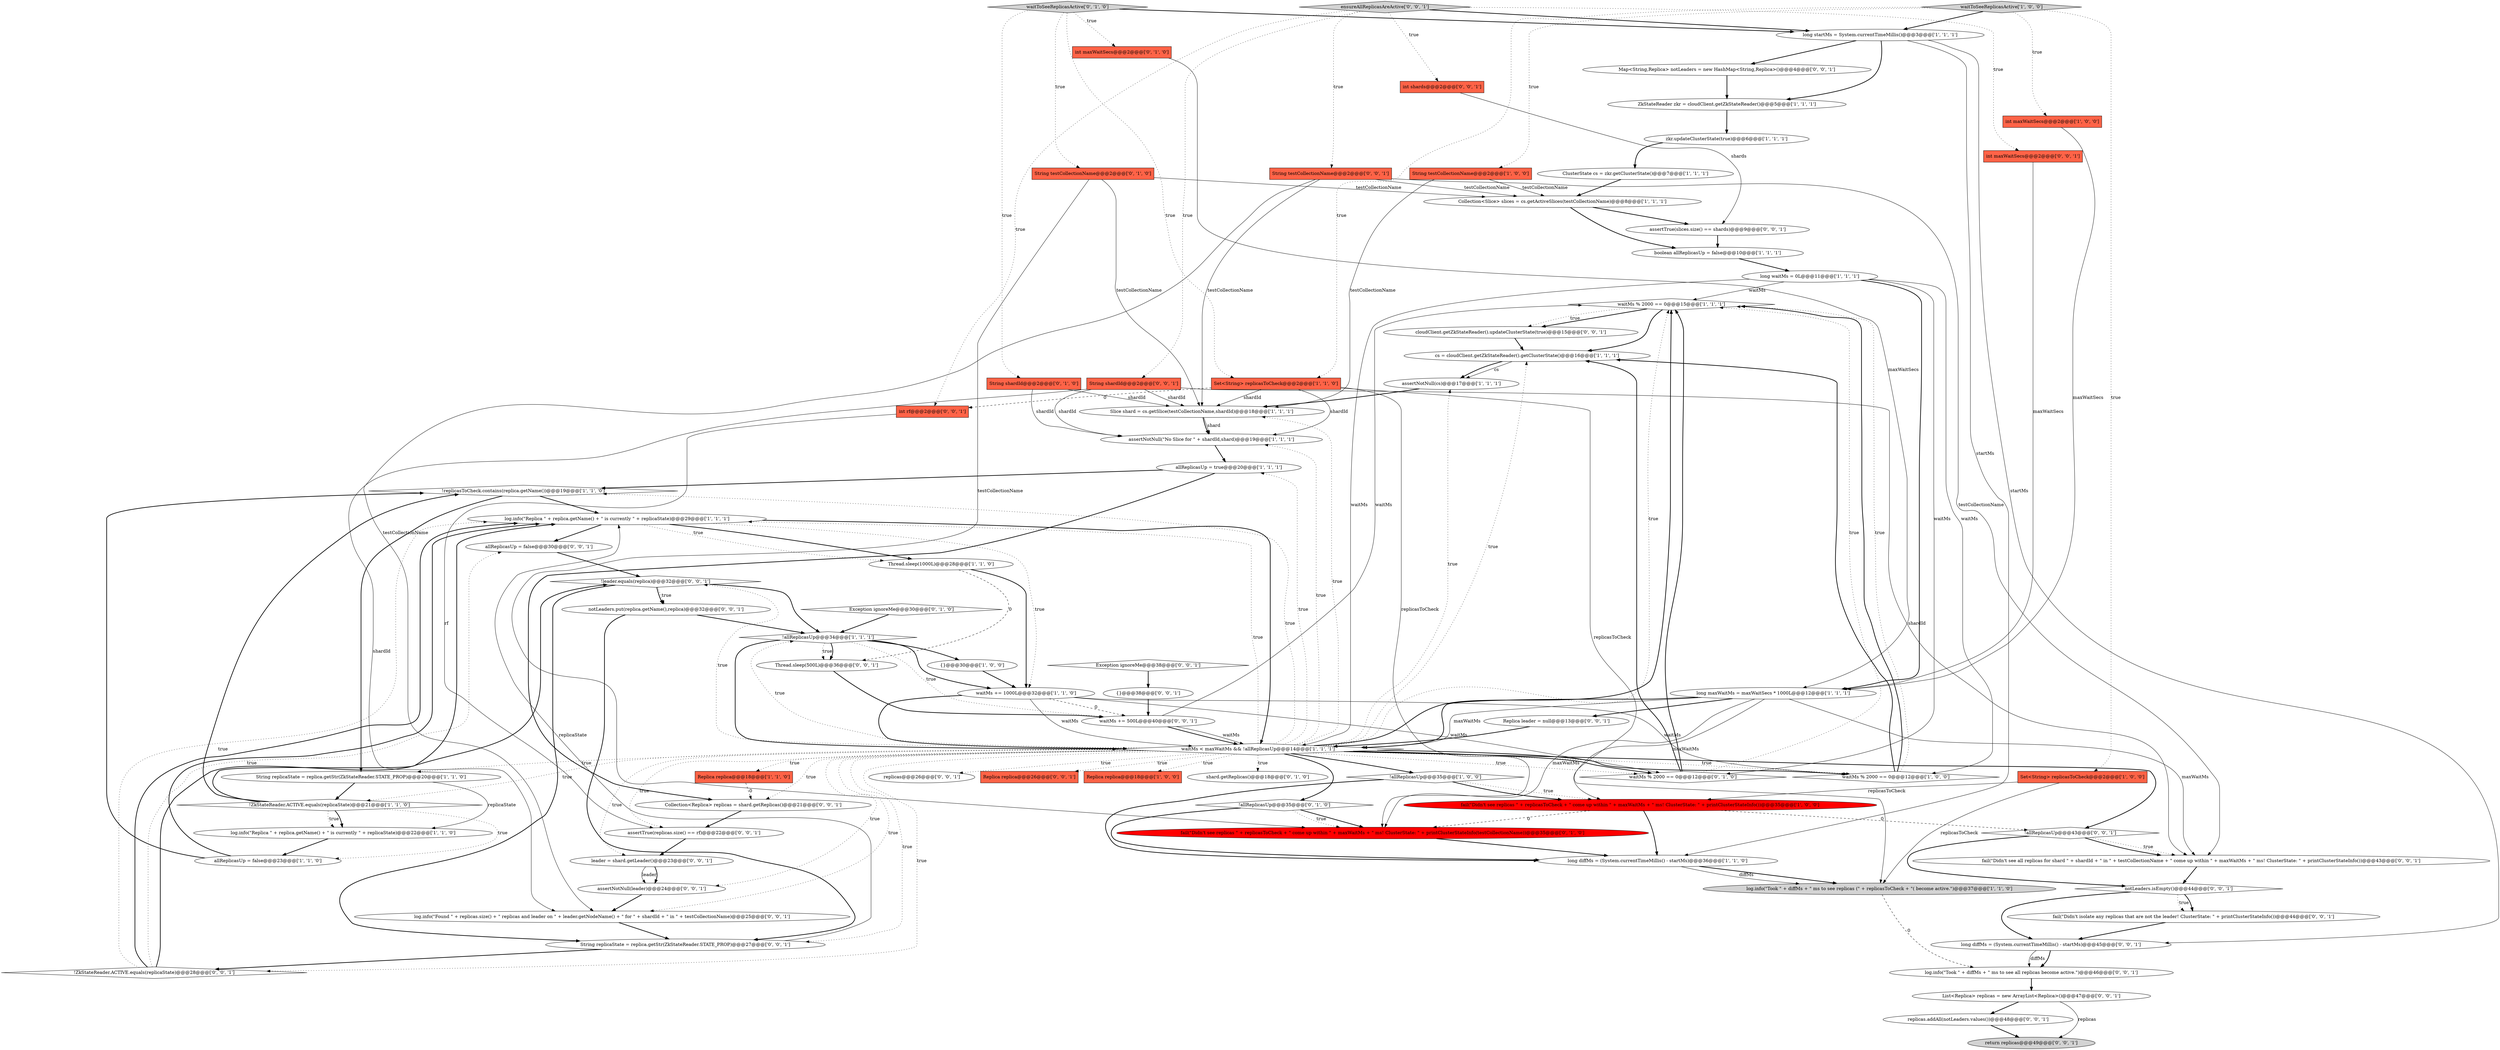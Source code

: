 digraph {
16 [style = filled, label = "waitMs % 2000 == 0@@@15@@@['1', '1', '1']", fillcolor = white, shape = diamond image = "AAA0AAABBB1BBB"];
72 [style = filled, label = "Exception ignoreMe@@@38@@@['0', '0', '1']", fillcolor = white, shape = diamond image = "AAA0AAABBB3BBB"];
26 [style = filled, label = "Replica replica@@@18@@@['1', '1', '0']", fillcolor = tomato, shape = box image = "AAA0AAABBB1BBB"];
32 [style = filled, label = "!ZkStateReader.ACTIVE.equals(replicaState)@@@21@@@['1', '1', '0']", fillcolor = white, shape = diamond image = "AAA0AAABBB1BBB"];
57 [style = filled, label = "long diffMs = (System.currentTimeMillis() - startMs)@@@45@@@['0', '0', '1']", fillcolor = white, shape = ellipse image = "AAA0AAABBB3BBB"];
77 [style = filled, label = "Thread.sleep(500L)@@@36@@@['0', '0', '1']", fillcolor = white, shape = ellipse image = "AAA0AAABBB3BBB"];
17 [style = filled, label = "assertNotNull(cs)@@@17@@@['1', '1', '1']", fillcolor = white, shape = ellipse image = "AAA0AAABBB1BBB"];
0 [style = filled, label = "zkr.updateClusterState(true)@@@6@@@['1', '1', '1']", fillcolor = white, shape = ellipse image = "AAA0AAABBB1BBB"];
44 [style = filled, label = "int maxWaitSecs@@@2@@@['0', '1', '0']", fillcolor = tomato, shape = box image = "AAA0AAABBB2BBB"];
71 [style = filled, label = "allReplicasUp = false@@@30@@@['0', '0', '1']", fillcolor = white, shape = ellipse image = "AAA0AAABBB3BBB"];
11 [style = filled, label = "boolean allReplicasUp = false@@@10@@@['1', '1', '1']", fillcolor = white, shape = ellipse image = "AAA0AAABBB1BBB"];
76 [style = filled, label = "replicas@@@26@@@['0', '0', '1']", fillcolor = white, shape = ellipse image = "AAA0AAABBB3BBB"];
69 [style = filled, label = "replicas.addAll(notLeaders.values())@@@48@@@['0', '0', '1']", fillcolor = white, shape = ellipse image = "AAA0AAABBB3BBB"];
10 [style = filled, label = "waitMs += 1000L@@@32@@@['1', '1', '0']", fillcolor = white, shape = ellipse image = "AAA0AAABBB1BBB"];
7 [style = filled, label = "log.info(\"Took \" + diffMs + \" ms to see replicas (\" + replicasToCheck + \"( become active.\")@@@37@@@['1', '1', '0']", fillcolor = lightgray, shape = ellipse image = "AAA0AAABBB1BBB"];
54 [style = filled, label = "cloudClient.getZkStateReader().updateClusterState(true)@@@15@@@['0', '0', '1']", fillcolor = white, shape = ellipse image = "AAA0AAABBB3BBB"];
68 [style = filled, label = "fail(\"Didn't isolate any replicas that are not the leader! ClusterState: \" + printClusterStateInfo())@@@44@@@['0', '0', '1']", fillcolor = white, shape = ellipse image = "AAA0AAABBB3BBB"];
62 [style = filled, label = "Map<String,Replica> notLeaders = new HashMap<String,Replica>()@@@4@@@['0', '0', '1']", fillcolor = white, shape = ellipse image = "AAA0AAABBB3BBB"];
8 [style = filled, label = "waitToSeeReplicasActive['1', '0', '0']", fillcolor = lightgray, shape = diamond image = "AAA0AAABBB1BBB"];
74 [style = filled, label = "!allReplicasUp@@@43@@@['0', '0', '1']", fillcolor = white, shape = diamond image = "AAA0AAABBB3BBB"];
78 [style = filled, label = "return replicas@@@49@@@['0', '0', '1']", fillcolor = lightgray, shape = ellipse image = "AAA0AAABBB3BBB"];
13 [style = filled, label = "waitMs % 2000 == 0@@@12@@@['1', '0', '0']", fillcolor = white, shape = diamond image = "AAA0AAABBB1BBB"];
5 [style = filled, label = "!replicasToCheck.contains(replica.getName())@@@19@@@['1', '1', '0']", fillcolor = white, shape = diamond image = "AAA0AAABBB1BBB"];
47 [style = filled, label = "String replicaState = replica.getStr(ZkStateReader.STATE_PROP)@@@27@@@['0', '0', '1']", fillcolor = white, shape = ellipse image = "AAA0AAABBB3BBB"];
51 [style = filled, label = "int shards@@@2@@@['0', '0', '1']", fillcolor = tomato, shape = box image = "AAA0AAABBB3BBB"];
73 [style = filled, label = "notLeaders.isEmpty()@@@44@@@['0', '0', '1']", fillcolor = white, shape = diamond image = "AAA0AAABBB3BBB"];
24 [style = filled, label = "long diffMs = (System.currentTimeMillis() - startMs)@@@36@@@['1', '1', '0']", fillcolor = white, shape = ellipse image = "AAA0AAABBB1BBB"];
6 [style = filled, label = "log.info(\"Replica \" + replica.getName() + \" is currently \" + replicaState)@@@29@@@['1', '1', '1']", fillcolor = white, shape = ellipse image = "AAA0AAABBB1BBB"];
39 [style = filled, label = "String testCollectionName@@@2@@@['0', '1', '0']", fillcolor = tomato, shape = box image = "AAA0AAABBB2BBB"];
23 [style = filled, label = "Thread.sleep(1000L)@@@28@@@['1', '1', '0']", fillcolor = white, shape = ellipse image = "AAA0AAABBB1BBB"];
25 [style = filled, label = "Set<String> replicasToCheck@@@2@@@['1', '1', '0']", fillcolor = tomato, shape = box image = "AAA0AAABBB1BBB"];
1 [style = filled, label = "assertNotNull(\"No Slice for \" + shardId,shard)@@@19@@@['1', '1', '1']", fillcolor = white, shape = ellipse image = "AAA0AAABBB1BBB"];
48 [style = filled, label = "!leader.equals(replica)@@@32@@@['0', '0', '1']", fillcolor = white, shape = diamond image = "AAA0AAABBB3BBB"];
21 [style = filled, label = "String replicaState = replica.getStr(ZkStateReader.STATE_PROP)@@@20@@@['1', '1', '0']", fillcolor = white, shape = ellipse image = "AAA0AAABBB1BBB"];
56 [style = filled, label = "String shardId@@@2@@@['0', '0', '1']", fillcolor = tomato, shape = box image = "AAA0AAABBB3BBB"];
58 [style = filled, label = "ensureAllReplicasAreActive['0', '0', '1']", fillcolor = lightgray, shape = diamond image = "AAA0AAABBB3BBB"];
60 [style = filled, label = "waitMs += 500L@@@40@@@['0', '0', '1']", fillcolor = white, shape = ellipse image = "AAA0AAABBB3BBB"];
29 [style = filled, label = "fail(\"Didn't see replicas \" + replicasToCheck + \" come up within \" + maxWaitMs + \" ms! ClusterState: \" + printClusterStateInfo())@@@35@@@['1', '0', '0']", fillcolor = red, shape = ellipse image = "AAA1AAABBB1BBB"];
30 [style = filled, label = "log.info(\"Replica \" + replica.getName() + \" is currently \" + replicaState)@@@22@@@['1', '1', '0']", fillcolor = white, shape = ellipse image = "AAA0AAABBB1BBB"];
27 [style = filled, label = "ZkStateReader zkr = cloudClient.getZkStateReader()@@@5@@@['1', '1', '1']", fillcolor = white, shape = ellipse image = "AAA0AAABBB1BBB"];
49 [style = filled, label = "!ZkStateReader.ACTIVE.equals(replicaState)@@@28@@@['0', '0', '1']", fillcolor = white, shape = diamond image = "AAA0AAABBB3BBB"];
52 [style = filled, label = "notLeaders.put(replica.getName(),replica)@@@32@@@['0', '0', '1']", fillcolor = white, shape = ellipse image = "AAA0AAABBB3BBB"];
75 [style = filled, label = "List<Replica> replicas = new ArrayList<Replica>()@@@47@@@['0', '0', '1']", fillcolor = white, shape = ellipse image = "AAA0AAABBB3BBB"];
65 [style = filled, label = "Replica leader = null@@@13@@@['0', '0', '1']", fillcolor = white, shape = ellipse image = "AAA0AAABBB3BBB"];
37 [style = filled, label = "waitMs % 2000 == 0@@@12@@@['0', '1', '0']", fillcolor = white, shape = diamond image = "AAA0AAABBB2BBB"];
45 [style = filled, label = "fail(\"Didn't see replicas \" + replicasToCheck + \" come up within \" + maxWaitMs + \" ms! ClusterState: \" + printClusterStateInfo(testCollectionName))@@@35@@@['0', '1', '0']", fillcolor = red, shape = ellipse image = "AAA1AAABBB2BBB"];
36 [style = filled, label = "ClusterState cs = zkr.getClusterState()@@@7@@@['1', '1', '1']", fillcolor = white, shape = ellipse image = "AAA0AAABBB1BBB"];
50 [style = filled, label = "Collection<Replica> replicas = shard.getReplicas()@@@21@@@['0', '0', '1']", fillcolor = white, shape = ellipse image = "AAA0AAABBB3BBB"];
34 [style = filled, label = "long maxWaitMs = maxWaitSecs * 1000L@@@12@@@['1', '1', '1']", fillcolor = white, shape = ellipse image = "AAA0AAABBB1BBB"];
42 [style = filled, label = "Exception ignoreMe@@@30@@@['0', '1', '0']", fillcolor = white, shape = diamond image = "AAA0AAABBB2BBB"];
67 [style = filled, label = "assertNotNull(leader)@@@24@@@['0', '0', '1']", fillcolor = white, shape = ellipse image = "AAA0AAABBB3BBB"];
35 [style = filled, label = "long startMs = System.currentTimeMillis()@@@3@@@['1', '1', '1']", fillcolor = white, shape = ellipse image = "AAA0AAABBB1BBB"];
80 [style = filled, label = "assertTrue(replicas.size() == rf)@@@22@@@['0', '0', '1']", fillcolor = white, shape = ellipse image = "AAA0AAABBB3BBB"];
31 [style = filled, label = "Collection<Slice> slices = cs.getActiveSlices(testCollectionName)@@@8@@@['1', '1', '1']", fillcolor = white, shape = ellipse image = "AAA0AAABBB1BBB"];
63 [style = filled, label = "{}@@@38@@@['0', '0', '1']", fillcolor = white, shape = ellipse image = "AAA0AAABBB3BBB"];
46 [style = filled, label = "leader = shard.getLeader()@@@23@@@['0', '0', '1']", fillcolor = white, shape = ellipse image = "AAA0AAABBB3BBB"];
14 [style = filled, label = "cs = cloudClient.getZkStateReader().getClusterState()@@@16@@@['1', '1', '1']", fillcolor = white, shape = ellipse image = "AAA0AAABBB1BBB"];
61 [style = filled, label = "Replica replica@@@26@@@['0', '0', '1']", fillcolor = tomato, shape = box image = "AAA0AAABBB3BBB"];
55 [style = filled, label = "String testCollectionName@@@2@@@['0', '0', '1']", fillcolor = tomato, shape = box image = "AAA0AAABBB3BBB"];
20 [style = filled, label = "Replica replica@@@18@@@['1', '0', '0']", fillcolor = tomato, shape = box image = "AAA0AAABBB1BBB"];
4 [style = filled, label = "int maxWaitSecs@@@2@@@['1', '0', '0']", fillcolor = tomato, shape = box image = "AAA0AAABBB1BBB"];
22 [style = filled, label = "!allReplicasUp@@@34@@@['1', '1', '1']", fillcolor = white, shape = diamond image = "AAA0AAABBB1BBB"];
9 [style = filled, label = "allReplicasUp = false@@@23@@@['1', '1', '0']", fillcolor = white, shape = ellipse image = "AAA0AAABBB1BBB"];
79 [style = filled, label = "int rf@@@2@@@['0', '0', '1']", fillcolor = tomato, shape = box image = "AAA0AAABBB3BBB"];
53 [style = filled, label = "int maxWaitSecs@@@2@@@['0', '0', '1']", fillcolor = tomato, shape = box image = "AAA0AAABBB3BBB"];
70 [style = filled, label = "fail(\"Didn't see all replicas for shard \" + shardId + \" in \" + testCollectionName + \" come up within \" + maxWaitMs + \" ms! ClusterState: \" + printClusterStateInfo())@@@43@@@['0', '0', '1']", fillcolor = white, shape = ellipse image = "AAA0AAABBB3BBB"];
43 [style = filled, label = "waitToSeeReplicasActive['0', '1', '0']", fillcolor = lightgray, shape = diamond image = "AAA0AAABBB2BBB"];
59 [style = filled, label = "assertTrue(slices.size() == shards)@@@9@@@['0', '0', '1']", fillcolor = white, shape = ellipse image = "AAA0AAABBB3BBB"];
2 [style = filled, label = "{}@@@30@@@['1', '0', '0']", fillcolor = white, shape = ellipse image = "AAA0AAABBB1BBB"];
40 [style = filled, label = "shard.getReplicas()@@@18@@@['0', '1', '0']", fillcolor = white, shape = ellipse image = "AAA0AAABBB2BBB"];
3 [style = filled, label = "allReplicasUp = true@@@20@@@['1', '1', '1']", fillcolor = white, shape = ellipse image = "AAA0AAABBB1BBB"];
64 [style = filled, label = "log.info(\"Took \" + diffMs + \" ms to see all replicas become active.\")@@@46@@@['0', '0', '1']", fillcolor = white, shape = ellipse image = "AAA0AAABBB3BBB"];
38 [style = filled, label = "!allReplicasUp@@@35@@@['0', '1', '0']", fillcolor = white, shape = diamond image = "AAA0AAABBB2BBB"];
41 [style = filled, label = "String shardId@@@2@@@['0', '1', '0']", fillcolor = tomato, shape = box image = "AAA0AAABBB2BBB"];
15 [style = filled, label = "Slice shard = cs.getSlice(testCollectionName,shardId)@@@18@@@['1', '1', '1']", fillcolor = white, shape = ellipse image = "AAA0AAABBB1BBB"];
12 [style = filled, label = "Set<String> replicasToCheck@@@2@@@['1', '0', '0']", fillcolor = tomato, shape = box image = "AAA0AAABBB1BBB"];
33 [style = filled, label = "long waitMs = 0L@@@11@@@['1', '1', '1']", fillcolor = white, shape = ellipse image = "AAA0AAABBB1BBB"];
19 [style = filled, label = "String testCollectionName@@@2@@@['1', '0', '0']", fillcolor = tomato, shape = box image = "AAA0AAABBB1BBB"];
66 [style = filled, label = "log.info(\"Found \" + replicas.size() + \" replicas and leader on \" + leader.getNodeName() + \" for \" + shardId + \" in \" + testCollectionName)@@@25@@@['0', '0', '1']", fillcolor = white, shape = ellipse image = "AAA0AAABBB3BBB"];
18 [style = filled, label = "waitMs < maxWaitMs && !allReplicasUp@@@14@@@['1', '1', '1']", fillcolor = white, shape = diamond image = "AAA0AAABBB1BBB"];
28 [style = filled, label = "!allReplicasUp@@@35@@@['1', '0', '0']", fillcolor = white, shape = diamond image = "AAA0AAABBB1BBB"];
39->15 [style = solid, label="testCollectionName"];
15->1 [style = solid, label="shard"];
56->1 [style = solid, label="shardId"];
22->60 [style = dotted, label="true"];
39->31 [style = solid, label="testCollectionName"];
33->13 [style = solid, label="waitMs"];
18->15 [style = dotted, label="true"];
34->18 [style = bold, label=""];
50->80 [style = bold, label=""];
49->48 [style = bold, label=""];
14->17 [style = bold, label=""];
71->48 [style = bold, label=""];
34->45 [style = solid, label="maxWaitMs"];
18->20 [style = dotted, label="true"];
69->78 [style = bold, label=""];
32->6 [style = bold, label=""];
45->24 [style = bold, label=""];
62->27 [style = bold, label=""];
8->4 [style = dotted, label="true"];
18->37 [style = dotted, label="true"];
9->6 [style = bold, label=""];
26->50 [style = dashed, label="0"];
47->49 [style = bold, label=""];
14->17 [style = solid, label="cs"];
66->47 [style = bold, label=""];
56->15 [style = solid, label="shardId"];
46->67 [style = solid, label="leader"];
55->31 [style = solid, label="testCollectionName"];
65->18 [style = bold, label=""];
3->5 [style = bold, label=""];
48->52 [style = bold, label=""];
52->47 [style = bold, label=""];
70->73 [style = bold, label=""];
43->35 [style = bold, label=""];
18->47 [style = dotted, label="true"];
74->70 [style = bold, label=""];
18->3 [style = dotted, label="true"];
32->30 [style = dotted, label="true"];
77->60 [style = bold, label=""];
11->33 [style = bold, label=""];
9->5 [style = bold, label=""];
16->14 [style = bold, label=""];
58->51 [style = dotted, label="true"];
53->34 [style = solid, label="maxWaitSecs"];
18->67 [style = dotted, label="true"];
13->14 [style = bold, label=""];
25->1 [style = solid, label="shardId"];
35->57 [style = solid, label="startMs"];
18->13 [style = dotted, label="true"];
18->38 [style = bold, label=""];
27->0 [style = bold, label=""];
18->16 [style = dotted, label="true"];
58->53 [style = dotted, label="true"];
39->45 [style = solid, label="testCollectionName"];
19->31 [style = solid, label="testCollectionName"];
36->31 [style = bold, label=""];
41->15 [style = solid, label="shardId"];
7->64 [style = dashed, label="0"];
58->35 [style = bold, label=""];
38->45 [style = bold, label=""];
75->69 [style = bold, label=""];
25->79 [style = dashed, label="0"];
64->75 [style = bold, label=""];
18->28 [style = bold, label=""];
31->11 [style = bold, label=""];
35->24 [style = solid, label="startMs"];
13->16 [style = bold, label=""];
0->36 [style = bold, label=""];
29->45 [style = dashed, label="0"];
41->1 [style = solid, label="shardId"];
55->15 [style = solid, label="testCollectionName"];
18->6 [style = dotted, label="true"];
28->29 [style = dotted, label="true"];
5->21 [style = bold, label=""];
18->80 [style = dotted, label="true"];
59->11 [style = bold, label=""];
22->18 [style = bold, label=""];
8->12 [style = dotted, label="true"];
5->6 [style = bold, label=""];
22->77 [style = dotted, label="true"];
18->26 [style = dotted, label="true"];
43->25 [style = dotted, label="true"];
12->7 [style = solid, label="replicasToCheck"];
17->15 [style = bold, label=""];
23->10 [style = bold, label=""];
28->24 [style = bold, label=""];
18->5 [style = dotted, label="true"];
33->16 [style = solid, label="waitMs"];
19->15 [style = solid, label="testCollectionName"];
56->66 [style = solid, label="shardId"];
42->22 [style = bold, label=""];
18->17 [style = dotted, label="true"];
58->55 [style = dotted, label="true"];
24->7 [style = bold, label=""];
37->16 [style = bold, label=""];
44->34 [style = solid, label="maxWaitSecs"];
8->19 [style = dotted, label="true"];
18->37 [style = bold, label=""];
6->71 [style = bold, label=""];
28->29 [style = bold, label=""];
25->15 [style = solid, label="shardId"];
10->37 [style = solid, label="waitMs"];
79->80 [style = solid, label="rf"];
10->18 [style = bold, label=""];
13->16 [style = dotted, label="true"];
8->25 [style = dotted, label="true"];
31->59 [style = bold, label=""];
22->2 [style = bold, label=""];
67->66 [style = bold, label=""];
48->52 [style = dotted, label="true"];
38->24 [style = bold, label=""];
58->56 [style = dotted, label="true"];
6->18 [style = bold, label=""];
6->23 [style = bold, label=""];
18->1 [style = dotted, label="true"];
58->79 [style = dotted, label="true"];
18->21 [style = dotted, label="true"];
1->3 [style = bold, label=""];
51->59 [style = solid, label="shards"];
30->9 [style = bold, label=""];
18->50 [style = dotted, label="true"];
73->57 [style = bold, label=""];
18->49 [style = dotted, label="true"];
55->70 [style = solid, label="testCollectionName"];
32->30 [style = bold, label=""];
2->10 [style = bold, label=""];
52->22 [style = bold, label=""];
8->35 [style = bold, label=""];
49->6 [style = dotted, label="true"];
34->65 [style = bold, label=""];
16->54 [style = bold, label=""];
34->18 [style = solid, label="maxWaitMs"];
6->10 [style = dotted, label="true"];
43->44 [style = dotted, label="true"];
18->61 [style = dotted, label="true"];
60->18 [style = bold, label=""];
75->78 [style = solid, label="replicas"];
63->60 [style = bold, label=""];
72->63 [style = bold, label=""];
46->67 [style = bold, label=""];
18->46 [style = dotted, label="true"];
22->10 [style = bold, label=""];
60->18 [style = solid, label="waitMs"];
33->18 [style = solid, label="waitMs"];
10->13 [style = solid, label="waitMs"];
34->29 [style = solid, label="maxWaitMs"];
38->45 [style = dotted, label="true"];
56->70 [style = solid, label="shardId"];
55->66 [style = solid, label="testCollectionName"];
12->29 [style = solid, label="replicasToCheck"];
18->74 [style = bold, label=""];
60->16 [style = solid, label="waitMs"];
49->6 [style = bold, label=""];
33->37 [style = solid, label="waitMs"];
73->68 [style = dotted, label="true"];
4->34 [style = solid, label="maxWaitSecs"];
54->14 [style = bold, label=""];
37->16 [style = dotted, label="true"];
25->45 [style = solid, label="replicasToCheck"];
3->50 [style = bold, label=""];
15->1 [style = bold, label=""];
18->16 [style = bold, label=""];
18->22 [style = dotted, label="true"];
32->5 [style = bold, label=""];
35->27 [style = bold, label=""];
57->64 [style = bold, label=""];
16->54 [style = dotted, label="true"];
57->64 [style = solid, label="diffMs"];
21->30 [style = solid, label="replicaState"];
32->9 [style = dotted, label="true"];
74->73 [style = bold, label=""];
6->23 [style = dotted, label="true"];
18->48 [style = dotted, label="true"];
48->22 [style = bold, label=""];
18->40 [style = dotted, label="true"];
18->32 [style = dotted, label="true"];
18->14 [style = dotted, label="true"];
74->70 [style = dotted, label="true"];
68->57 [style = bold, label=""];
80->46 [style = bold, label=""];
34->70 [style = solid, label="maxWaitMs"];
37->14 [style = bold, label=""];
10->18 [style = solid, label="waitMs"];
25->7 [style = solid, label="replicasToCheck"];
22->77 [style = bold, label=""];
23->77 [style = dashed, label="0"];
48->47 [style = bold, label=""];
49->71 [style = dotted, label="true"];
21->32 [style = bold, label=""];
35->62 [style = bold, label=""];
10->60 [style = dashed, label="0"];
18->13 [style = bold, label=""];
43->41 [style = dotted, label="true"];
18->66 [style = dotted, label="true"];
73->68 [style = bold, label=""];
24->7 [style = solid, label="diffMs"];
29->74 [style = dashed, label="0"];
29->24 [style = bold, label=""];
47->6 [style = solid, label="replicaState"];
33->34 [style = bold, label=""];
18->76 [style = dotted, label="true"];
43->39 [style = dotted, label="true"];
}
